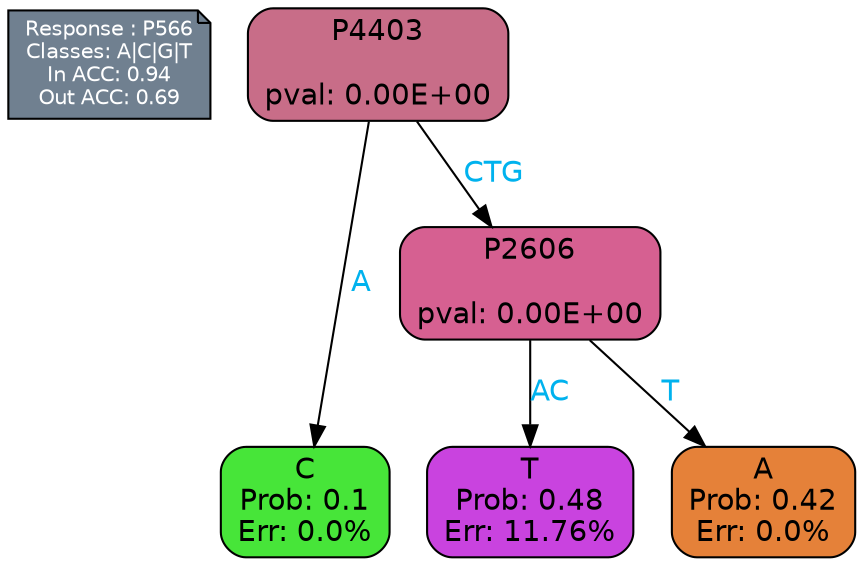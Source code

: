 digraph Tree {
node [shape=box, style="filled, rounded", color="black", fontname=helvetica] ;
graph [ranksep=equally, splines=polylines, bgcolor=transparent, dpi=600] ;
edge [fontname=helvetica] ;
LEGEND [label="Response : P566
Classes: A|C|G|T
In ACC: 0.94
Out ACC: 0.69
",shape=note,align=left,style=filled,fillcolor="slategray",fontcolor="white",fontsize=10];1 [label="P4403

pval: 0.00E+00", fillcolor="#c86d88"] ;
2 [label="C
Prob: 0.1
Err: 0.0%", fillcolor="#47e539"] ;
3 [label="P2606

pval: 0.00E+00", fillcolor="#d66091"] ;
4 [label="T
Prob: 0.48
Err: 11.76%", fillcolor="#c943df"] ;
5 [label="A
Prob: 0.42
Err: 0.0%", fillcolor="#e58139"] ;
1 -> 2 [label="A",fontcolor=deepskyblue2] ;
1 -> 3 [label="CTG",fontcolor=deepskyblue2] ;
3 -> 4 [label="AC",fontcolor=deepskyblue2] ;
3 -> 5 [label="T",fontcolor=deepskyblue2] ;
{rank = same; 2;4;5;}{rank = same; LEGEND;1;}}